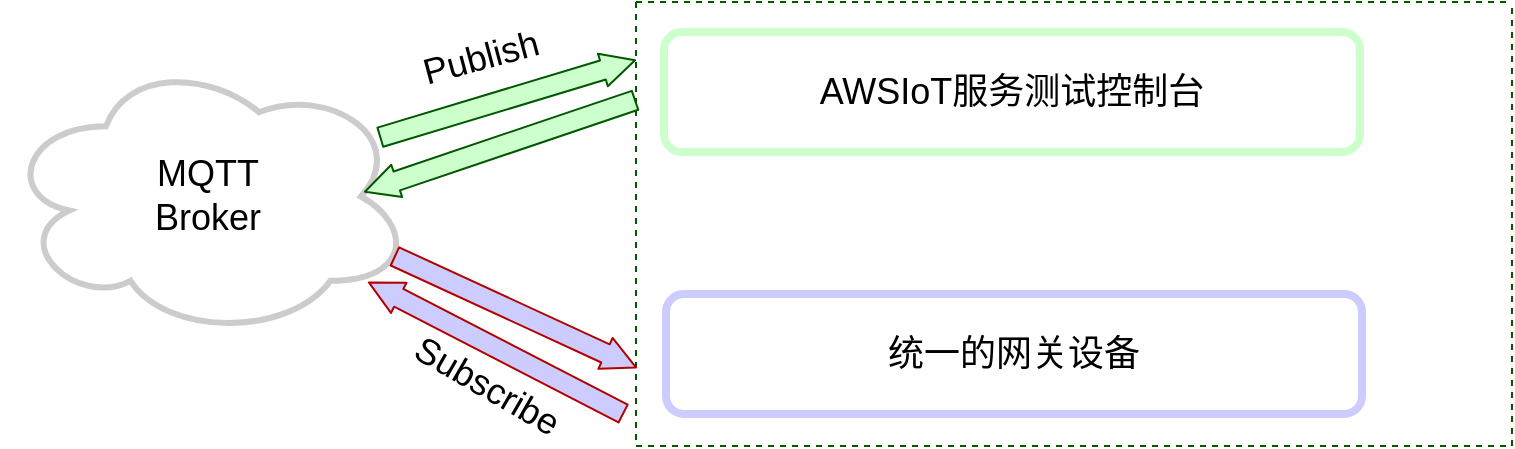 <mxfile version="14.8.4" type="github">
  <diagram id="prtHgNgQTEPvFCAcTncT" name="Page-1">
    <mxGraphModel dx="1038" dy="580" grid="0" gridSize="10" guides="1" tooltips="1" connect="1" arrows="1" fold="1" page="1" pageScale="1" pageWidth="827" pageHeight="1169" math="0" shadow="0">
      <root>
        <mxCell id="0" />
        <mxCell id="1" parent="0" />
        <mxCell id="k6uhKt3Hn7oym8SlnJA1-1" value="" style="swimlane;startSize=0;dashed=1;fillColor=#008a00;strokeColor=#005700;fontColor=#ffffff;" parent="1" vertex="1">
          <mxGeometry x="344" y="192" width="438" height="222" as="geometry" />
        </mxCell>
        <mxCell id="k6uhKt3Hn7oym8SlnJA1-17" value="&lt;font style=&quot;font-size: 18px&quot;&gt;AWSIoT服务测试控制台&lt;/font&gt;" style="rounded=1;whiteSpace=wrap;html=1;strokeWidth=4;strokeColor=#CCFFCC;" parent="k6uhKt3Hn7oym8SlnJA1-1" vertex="1">
          <mxGeometry x="14" y="15" width="348" height="60" as="geometry" />
        </mxCell>
        <mxCell id="k6uhKt3Hn7oym8SlnJA1-2" value="&lt;font style=&quot;font-size: 18px&quot;&gt;MQTT&lt;br&gt;Broker&lt;/font&gt;" style="ellipse;shape=cloud;whiteSpace=wrap;html=1;strokeColor=#CCCCCC;strokeWidth=3;fillColor=#FFFFFF;" parent="1" vertex="1">
          <mxGeometry x="28" y="219" width="204" height="140.5" as="geometry" />
        </mxCell>
        <mxCell id="k6uhKt3Hn7oym8SlnJA1-12" value="" style="shape=flexArrow;endArrow=classic;html=1;endWidth=6;endSize=5.26;entryX=0.001;entryY=0.824;entryDx=0;entryDy=0;entryPerimeter=0;strokeColor=#B20000;fillColor=#CCCCFF;" parent="1" target="k6uhKt3Hn7oym8SlnJA1-1" edge="1">
          <mxGeometry width="50" height="50" relative="1" as="geometry">
            <mxPoint x="223" y="319" as="sourcePoint" />
            <mxPoint x="325" y="364" as="targetPoint" />
          </mxGeometry>
        </mxCell>
        <mxCell id="k6uhKt3Hn7oym8SlnJA1-14" value="" style="shape=flexArrow;endArrow=classic;html=1;endWidth=6;endSize=5.26;strokeColor=#005700;fillColor=#CCFFCC;" parent="1" edge="1">
          <mxGeometry width="50" height="50" relative="1" as="geometry">
            <mxPoint x="344" y="241" as="sourcePoint" />
            <mxPoint x="208" y="287" as="targetPoint" />
          </mxGeometry>
        </mxCell>
        <mxCell id="k6uhKt3Hn7oym8SlnJA1-15" value="" style="shape=flexArrow;endArrow=classic;html=1;endWidth=6;endSize=5.26;strokeColor=#B20000;fillColor=#CCCCFF;" parent="1" edge="1">
          <mxGeometry width="50" height="50" relative="1" as="geometry">
            <mxPoint x="338" y="398" as="sourcePoint" />
            <mxPoint x="210" y="332" as="targetPoint" />
          </mxGeometry>
        </mxCell>
        <mxCell id="k6uhKt3Hn7oym8SlnJA1-20" value="&lt;font style=&quot;font-size: 18px&quot;&gt;Subscribe&lt;/font&gt;" style="edgeLabel;html=1;align=center;verticalAlign=middle;resizable=0;points=[];rotation=30;" parent="k6uhKt3Hn7oym8SlnJA1-15" vertex="1" connectable="0">
          <mxGeometry x="0.216" y="9" relative="1" as="geometry">
            <mxPoint x="13" y="18" as="offset" />
          </mxGeometry>
        </mxCell>
        <mxCell id="k6uhKt3Hn7oym8SlnJA1-16" value="" style="shape=flexArrow;endArrow=classic;html=1;endWidth=6;endSize=5.26;exitX=0.92;exitY=0.29;exitDx=0;exitDy=0;exitPerimeter=0;strokeColor=#005700;fillColor=#CCFFCC;" parent="1" source="k6uhKt3Hn7oym8SlnJA1-2" edge="1">
          <mxGeometry width="50" height="50" relative="1" as="geometry">
            <mxPoint x="252" y="280" as="sourcePoint" />
            <mxPoint x="344" y="221" as="targetPoint" />
          </mxGeometry>
        </mxCell>
        <mxCell id="k6uhKt3Hn7oym8SlnJA1-18" value="&lt;font style=&quot;font-size: 18px&quot;&gt;Publish&lt;/font&gt;" style="edgeLabel;html=1;align=center;verticalAlign=middle;resizable=0;points=[];rotation=-15;" parent="k6uhKt3Hn7oym8SlnJA1-16" vertex="1" connectable="0">
          <mxGeometry x="-0.214" relative="1" as="geometry">
            <mxPoint y="-25" as="offset" />
          </mxGeometry>
        </mxCell>
        <mxCell id="k6uhKt3Hn7oym8SlnJA1-19" value="&lt;span style=&quot;font-size: 18px&quot;&gt;统一的网关设备&lt;/span&gt;" style="rounded=1;whiteSpace=wrap;html=1;strokeWidth=4;strokeColor=#CCCCFF;" parent="1" vertex="1">
          <mxGeometry x="359" y="338" width="348" height="60" as="geometry" />
        </mxCell>
      </root>
    </mxGraphModel>
  </diagram>
</mxfile>

